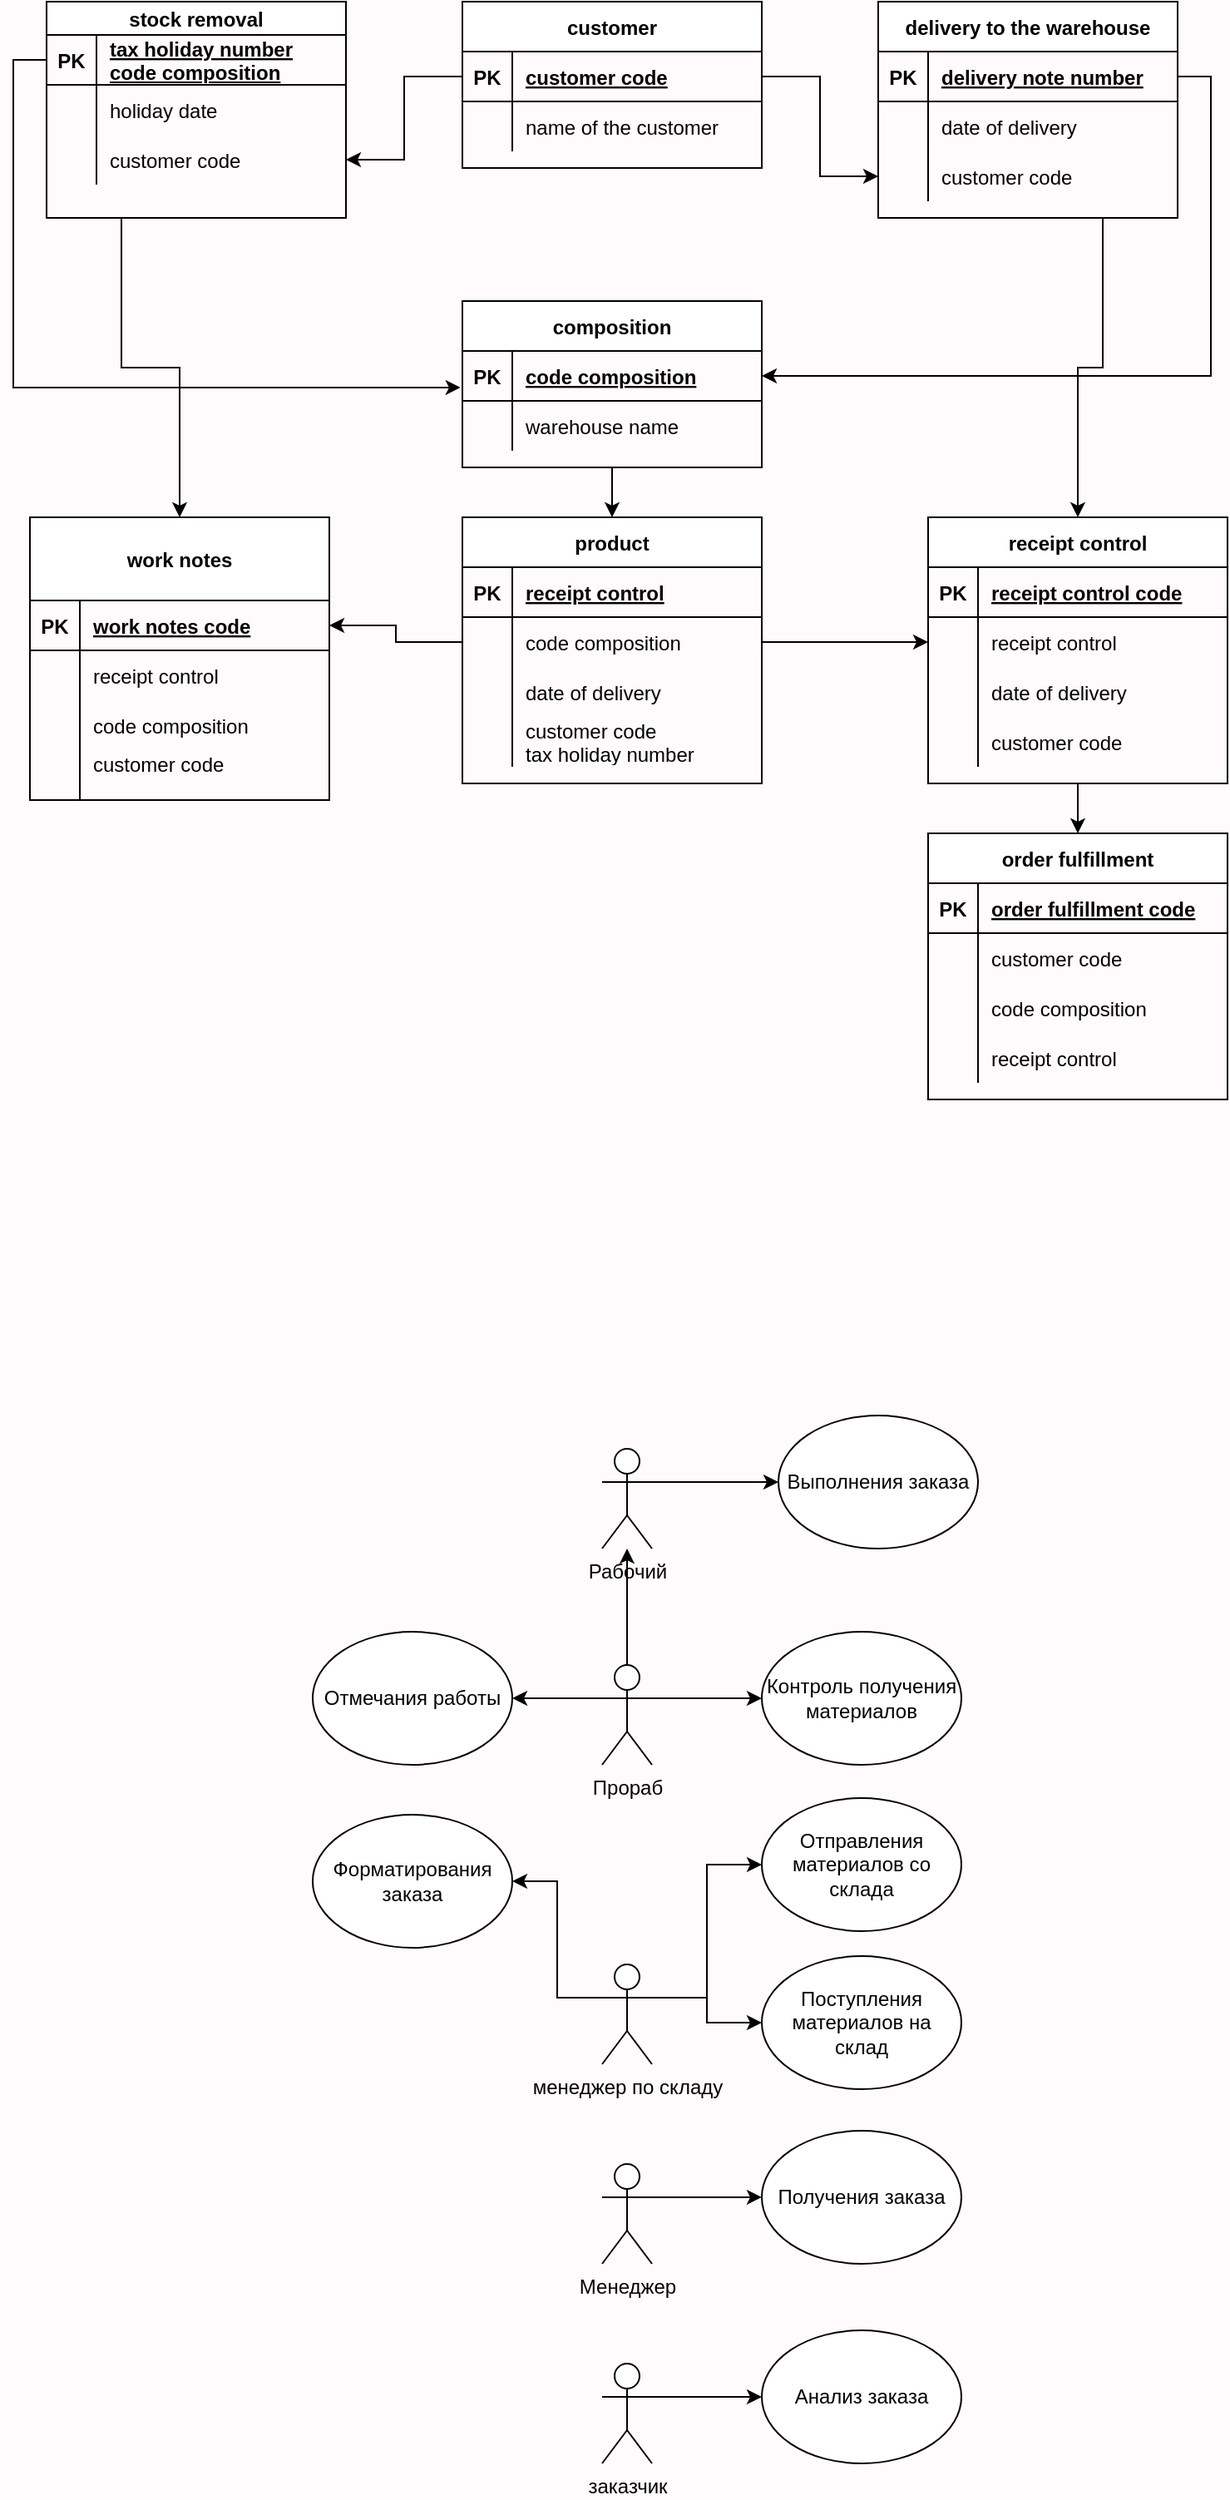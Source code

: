 <mxfile version="20.5.1" type="device"><diagram id="oTh9BuI3byzMmDXSq2No" name="Страница 1"><mxGraphModel dx="820" dy="1646" grid="1" gridSize="10" guides="1" tooltips="1" connect="1" arrows="1" fold="1" page="1" pageScale="1" pageWidth="827" pageHeight="1169" background="#FFFAFB" math="0" shadow="0"><root><mxCell id="0"/><mxCell id="1" parent="0"/><mxCell id="M31fkggRvDKzOsDF7tpP-3" style="edgeStyle=orthogonalEdgeStyle;rounded=0;orthogonalLoop=1;jettySize=auto;html=1;exitX=1;exitY=0.333;exitDx=0;exitDy=0;exitPerimeter=0;entryX=0;entryY=0.5;entryDx=0;entryDy=0;" edge="1" parent="1" source="M31fkggRvDKzOsDF7tpP-1" target="M31fkggRvDKzOsDF7tpP-4"><mxGeometry relative="1" as="geometry"><mxPoint x="475" y="880" as="targetPoint"/></mxGeometry></mxCell><mxCell id="M31fkggRvDKzOsDF7tpP-1" value="заказчик" style="shape=umlActor;verticalLabelPosition=bottom;verticalAlign=top;html=1;outlineConnect=0;" vertex="1" parent="1"><mxGeometry x="384" y="860" width="30" height="60" as="geometry"/></mxCell><mxCell id="M31fkggRvDKzOsDF7tpP-4" value="Анализ заказа" style="ellipse;whiteSpace=wrap;html=1;" vertex="1" parent="1"><mxGeometry x="480" y="840" width="120" height="80" as="geometry"/></mxCell><mxCell id="M31fkggRvDKzOsDF7tpP-7" style="edgeStyle=orthogonalEdgeStyle;rounded=0;orthogonalLoop=1;jettySize=auto;html=1;exitX=1;exitY=0.333;exitDx=0;exitDy=0;exitPerimeter=0;" edge="1" parent="1" source="M31fkggRvDKzOsDF7tpP-5" target="M31fkggRvDKzOsDF7tpP-6"><mxGeometry relative="1" as="geometry"/></mxCell><mxCell id="M31fkggRvDKzOsDF7tpP-5" value="Менеджер" style="shape=umlActor;verticalLabelPosition=bottom;verticalAlign=top;html=1;outlineConnect=0;" vertex="1" parent="1"><mxGeometry x="384" y="740" width="30" height="60" as="geometry"/></mxCell><mxCell id="M31fkggRvDKzOsDF7tpP-6" value="Получения заказа" style="ellipse;whiteSpace=wrap;html=1;" vertex="1" parent="1"><mxGeometry x="480" y="720" width="120" height="80" as="geometry"/></mxCell><mxCell id="M31fkggRvDKzOsDF7tpP-10" style="edgeStyle=orthogonalEdgeStyle;rounded=0;orthogonalLoop=1;jettySize=auto;html=1;exitX=1;exitY=0.333;exitDx=0;exitDy=0;exitPerimeter=0;entryX=0;entryY=0.5;entryDx=0;entryDy=0;" edge="1" parent="1" source="M31fkggRvDKzOsDF7tpP-8" target="M31fkggRvDKzOsDF7tpP-16"><mxGeometry relative="1" as="geometry"><mxPoint x="515" y="570" as="targetPoint"/></mxGeometry></mxCell><mxCell id="M31fkggRvDKzOsDF7tpP-12" style="edgeStyle=orthogonalEdgeStyle;rounded=0;orthogonalLoop=1;jettySize=auto;html=1;exitX=1;exitY=0.333;exitDx=0;exitDy=0;exitPerimeter=0;entryX=0;entryY=0.5;entryDx=0;entryDy=0;" edge="1" parent="1" source="M31fkggRvDKzOsDF7tpP-8" target="M31fkggRvDKzOsDF7tpP-17"><mxGeometry relative="1" as="geometry"><mxPoint x="505" y="610" as="targetPoint"/></mxGeometry></mxCell><mxCell id="M31fkggRvDKzOsDF7tpP-14" style="edgeStyle=orthogonalEdgeStyle;rounded=0;orthogonalLoop=1;jettySize=auto;html=1;exitX=0;exitY=0.333;exitDx=0;exitDy=0;exitPerimeter=0;entryX=1;entryY=0.5;entryDx=0;entryDy=0;" edge="1" parent="1" source="M31fkggRvDKzOsDF7tpP-8" target="M31fkggRvDKzOsDF7tpP-15"><mxGeometry relative="1" as="geometry"><mxPoint x="335" y="570" as="targetPoint"/></mxGeometry></mxCell><mxCell id="M31fkggRvDKzOsDF7tpP-8" value="менеджер по складу" style="shape=umlActor;verticalLabelPosition=bottom;verticalAlign=top;html=1;outlineConnect=0;" vertex="1" parent="1"><mxGeometry x="384" y="620" width="30" height="60" as="geometry"/></mxCell><mxCell id="M31fkggRvDKzOsDF7tpP-15" value="Форматирования заказа" style="ellipse;whiteSpace=wrap;html=1;" vertex="1" parent="1"><mxGeometry x="210" y="530" width="120" height="80" as="geometry"/></mxCell><mxCell id="M31fkggRvDKzOsDF7tpP-16" value="Отправления материалов со склада" style="ellipse;whiteSpace=wrap;html=1;" vertex="1" parent="1"><mxGeometry x="480" y="520" width="120" height="80" as="geometry"/></mxCell><mxCell id="M31fkggRvDKzOsDF7tpP-17" value="Поступления материалов на склад" style="ellipse;whiteSpace=wrap;html=1;" vertex="1" parent="1"><mxGeometry x="480" y="615" width="120" height="80" as="geometry"/></mxCell><mxCell id="M31fkggRvDKzOsDF7tpP-20" style="edgeStyle=orthogonalEdgeStyle;rounded=0;orthogonalLoop=1;jettySize=auto;html=1;exitX=1;exitY=0.333;exitDx=0;exitDy=0;exitPerimeter=0;entryX=0;entryY=0.5;entryDx=0;entryDy=0;" edge="1" parent="1" source="M31fkggRvDKzOsDF7tpP-18" target="M31fkggRvDKzOsDF7tpP-21"><mxGeometry relative="1" as="geometry"><mxPoint x="480" y="460" as="targetPoint"/></mxGeometry></mxCell><mxCell id="M31fkggRvDKzOsDF7tpP-25" style="edgeStyle=orthogonalEdgeStyle;rounded=0;orthogonalLoop=1;jettySize=auto;html=1;exitX=0;exitY=0.333;exitDx=0;exitDy=0;exitPerimeter=0;entryX=1;entryY=0.5;entryDx=0;entryDy=0;" edge="1" parent="1" source="M31fkggRvDKzOsDF7tpP-18" target="M31fkggRvDKzOsDF7tpP-24"><mxGeometry relative="1" as="geometry"/></mxCell><mxCell id="M31fkggRvDKzOsDF7tpP-27" style="edgeStyle=orthogonalEdgeStyle;rounded=0;orthogonalLoop=1;jettySize=auto;html=1;exitX=0.5;exitY=0;exitDx=0;exitDy=0;exitPerimeter=0;" edge="1" parent="1" source="M31fkggRvDKzOsDF7tpP-18" target="M31fkggRvDKzOsDF7tpP-26"><mxGeometry relative="1" as="geometry"/></mxCell><mxCell id="M31fkggRvDKzOsDF7tpP-18" value="Прораб" style="shape=umlActor;verticalLabelPosition=bottom;verticalAlign=top;html=1;outlineConnect=0;" vertex="1" parent="1"><mxGeometry x="384" y="440" width="30" height="60" as="geometry"/></mxCell><mxCell id="M31fkggRvDKzOsDF7tpP-21" value="Контроль получения материалов" style="ellipse;whiteSpace=wrap;html=1;" vertex="1" parent="1"><mxGeometry x="480" y="420" width="120" height="80" as="geometry"/></mxCell><mxCell id="M31fkggRvDKzOsDF7tpP-24" value="Отмечания работы" style="ellipse;whiteSpace=wrap;html=1;" vertex="1" parent="1"><mxGeometry x="210" y="420" width="120" height="80" as="geometry"/></mxCell><mxCell id="M31fkggRvDKzOsDF7tpP-29" style="edgeStyle=orthogonalEdgeStyle;rounded=0;orthogonalLoop=1;jettySize=auto;html=1;exitX=1;exitY=0.333;exitDx=0;exitDy=0;exitPerimeter=0;entryX=0;entryY=0.5;entryDx=0;entryDy=0;" edge="1" parent="1" source="M31fkggRvDKzOsDF7tpP-26" target="M31fkggRvDKzOsDF7tpP-30"><mxGeometry relative="1" as="geometry"><mxPoint x="470.0" y="330" as="targetPoint"/></mxGeometry></mxCell><mxCell id="M31fkggRvDKzOsDF7tpP-26" value="Рабочий" style="shape=umlActor;verticalLabelPosition=bottom;verticalAlign=top;html=1;outlineConnect=0;" vertex="1" parent="1"><mxGeometry x="384" y="310" width="30" height="60" as="geometry"/></mxCell><mxCell id="M31fkggRvDKzOsDF7tpP-30" value="Выполнения заказа" style="ellipse;whiteSpace=wrap;html=1;" vertex="1" parent="1"><mxGeometry x="490" y="290" width="120" height="80" as="geometry"/></mxCell><mxCell id="M31fkggRvDKzOsDF7tpP-202" style="edgeStyle=orthogonalEdgeStyle;rounded=0;orthogonalLoop=1;jettySize=auto;html=1;exitX=0.5;exitY=1;exitDx=0;exitDy=0;entryX=0.5;entryY=0;entryDx=0;entryDy=0;" edge="1" parent="1" source="M31fkggRvDKzOsDF7tpP-31" target="M31fkggRvDKzOsDF7tpP-117"><mxGeometry relative="1" as="geometry"/></mxCell><mxCell id="M31fkggRvDKzOsDF7tpP-31" value="composition" style="shape=table;startSize=30;container=1;collapsible=1;childLayout=tableLayout;fixedRows=1;rowLines=0;fontStyle=1;align=center;resizeLast=1;" vertex="1" parent="1"><mxGeometry x="300" y="-380" width="180" height="100.0" as="geometry"/></mxCell><mxCell id="M31fkggRvDKzOsDF7tpP-32" value="" style="shape=tableRow;horizontal=0;startSize=0;swimlaneHead=0;swimlaneBody=0;fillColor=none;collapsible=0;dropTarget=0;points=[[0,0.5],[1,0.5]];portConstraint=eastwest;top=0;left=0;right=0;bottom=1;" vertex="1" parent="M31fkggRvDKzOsDF7tpP-31"><mxGeometry y="30" width="180" height="30" as="geometry"/></mxCell><mxCell id="M31fkggRvDKzOsDF7tpP-33" value="PK" style="shape=partialRectangle;connectable=0;fillColor=none;top=0;left=0;bottom=0;right=0;fontStyle=1;overflow=hidden;" vertex="1" parent="M31fkggRvDKzOsDF7tpP-32"><mxGeometry width="30" height="30" as="geometry"><mxRectangle width="30" height="30" as="alternateBounds"/></mxGeometry></mxCell><mxCell id="M31fkggRvDKzOsDF7tpP-34" value="code composition" style="shape=partialRectangle;connectable=0;fillColor=none;top=0;left=0;bottom=0;right=0;align=left;spacingLeft=6;fontStyle=5;overflow=hidden;" vertex="1" parent="M31fkggRvDKzOsDF7tpP-32"><mxGeometry x="30" width="150" height="30" as="geometry"><mxRectangle width="150" height="30" as="alternateBounds"/></mxGeometry></mxCell><mxCell id="M31fkggRvDKzOsDF7tpP-35" value="" style="shape=tableRow;horizontal=0;startSize=0;swimlaneHead=0;swimlaneBody=0;fillColor=none;collapsible=0;dropTarget=0;points=[[0,0.5],[1,0.5]];portConstraint=eastwest;top=0;left=0;right=0;bottom=0;" vertex="1" parent="M31fkggRvDKzOsDF7tpP-31"><mxGeometry y="60" width="180" height="30" as="geometry"/></mxCell><mxCell id="M31fkggRvDKzOsDF7tpP-36" value="" style="shape=partialRectangle;connectable=0;fillColor=none;top=0;left=0;bottom=0;right=0;editable=1;overflow=hidden;" vertex="1" parent="M31fkggRvDKzOsDF7tpP-35"><mxGeometry width="30" height="30" as="geometry"><mxRectangle width="30" height="30" as="alternateBounds"/></mxGeometry></mxCell><mxCell id="M31fkggRvDKzOsDF7tpP-37" value="warehouse name" style="shape=partialRectangle;connectable=0;fillColor=none;top=0;left=0;bottom=0;right=0;align=left;spacingLeft=6;overflow=hidden;" vertex="1" parent="M31fkggRvDKzOsDF7tpP-35"><mxGeometry x="30" width="150" height="30" as="geometry"><mxRectangle width="150" height="30" as="alternateBounds"/></mxGeometry></mxCell><mxCell id="M31fkggRvDKzOsDF7tpP-156" style="edgeStyle=orthogonalEdgeStyle;rounded=0;orthogonalLoop=1;jettySize=auto;html=1;exitX=0.25;exitY=1;exitDx=0;exitDy=0;entryX=0.5;entryY=0;entryDx=0;entryDy=0;" edge="1" parent="1" source="M31fkggRvDKzOsDF7tpP-44" target="M31fkggRvDKzOsDF7tpP-130"><mxGeometry relative="1" as="geometry"/></mxCell><mxCell id="M31fkggRvDKzOsDF7tpP-44" value="stock removal" style="shape=table;startSize=20;container=1;collapsible=1;childLayout=tableLayout;fixedRows=1;rowLines=0;fontStyle=1;align=center;resizeLast=1;" vertex="1" parent="1"><mxGeometry x="50" y="-560" width="180" height="130" as="geometry"/></mxCell><mxCell id="M31fkggRvDKzOsDF7tpP-45" value="" style="shape=tableRow;horizontal=0;startSize=0;swimlaneHead=0;swimlaneBody=0;fillColor=none;collapsible=0;dropTarget=0;points=[[0,0.5],[1,0.5]];portConstraint=eastwest;top=0;left=0;right=0;bottom=1;" vertex="1" parent="M31fkggRvDKzOsDF7tpP-44"><mxGeometry y="20" width="180" height="30" as="geometry"/></mxCell><mxCell id="M31fkggRvDKzOsDF7tpP-46" value="PK" style="shape=partialRectangle;connectable=0;fillColor=none;top=0;left=0;bottom=0;right=0;fontStyle=1;overflow=hidden;" vertex="1" parent="M31fkggRvDKzOsDF7tpP-45"><mxGeometry width="30" height="30" as="geometry"><mxRectangle width="30" height="30" as="alternateBounds"/></mxGeometry></mxCell><mxCell id="M31fkggRvDKzOsDF7tpP-47" value="tax holiday number&#10;code composition&#10;" style="shape=partialRectangle;connectable=0;fillColor=none;top=0;left=0;bottom=0;right=0;align=left;spacingLeft=6;fontStyle=5;overflow=hidden;" vertex="1" parent="M31fkggRvDKzOsDF7tpP-45"><mxGeometry x="30" width="150" height="30" as="geometry"><mxRectangle width="150" height="30" as="alternateBounds"/></mxGeometry></mxCell><mxCell id="M31fkggRvDKzOsDF7tpP-48" value="" style="shape=tableRow;horizontal=0;startSize=0;swimlaneHead=0;swimlaneBody=0;fillColor=none;collapsible=0;dropTarget=0;points=[[0,0.5],[1,0.5]];portConstraint=eastwest;top=0;left=0;right=0;bottom=0;" vertex="1" parent="M31fkggRvDKzOsDF7tpP-44"><mxGeometry y="50" width="180" height="30" as="geometry"/></mxCell><mxCell id="M31fkggRvDKzOsDF7tpP-49" value="" style="shape=partialRectangle;connectable=0;fillColor=none;top=0;left=0;bottom=0;right=0;editable=1;overflow=hidden;" vertex="1" parent="M31fkggRvDKzOsDF7tpP-48"><mxGeometry width="30" height="30" as="geometry"><mxRectangle width="30" height="30" as="alternateBounds"/></mxGeometry></mxCell><mxCell id="M31fkggRvDKzOsDF7tpP-50" value="holiday date" style="shape=partialRectangle;connectable=0;fillColor=none;top=0;left=0;bottom=0;right=0;align=left;spacingLeft=6;overflow=hidden;" vertex="1" parent="M31fkggRvDKzOsDF7tpP-48"><mxGeometry x="30" width="150" height="30" as="geometry"><mxRectangle width="150" height="30" as="alternateBounds"/></mxGeometry></mxCell><mxCell id="M31fkggRvDKzOsDF7tpP-51" value="" style="shape=tableRow;horizontal=0;startSize=0;swimlaneHead=0;swimlaneBody=0;fillColor=none;collapsible=0;dropTarget=0;points=[[0,0.5],[1,0.5]];portConstraint=eastwest;top=0;left=0;right=0;bottom=0;" vertex="1" parent="M31fkggRvDKzOsDF7tpP-44"><mxGeometry y="80" width="180" height="30" as="geometry"/></mxCell><mxCell id="M31fkggRvDKzOsDF7tpP-52" value="" style="shape=partialRectangle;connectable=0;fillColor=none;top=0;left=0;bottom=0;right=0;editable=1;overflow=hidden;" vertex="1" parent="M31fkggRvDKzOsDF7tpP-51"><mxGeometry width="30" height="30" as="geometry"><mxRectangle width="30" height="30" as="alternateBounds"/></mxGeometry></mxCell><mxCell id="M31fkggRvDKzOsDF7tpP-53" value="customer code" style="shape=partialRectangle;connectable=0;fillColor=none;top=0;left=0;bottom=0;right=0;align=left;spacingLeft=6;overflow=hidden;" vertex="1" parent="M31fkggRvDKzOsDF7tpP-51"><mxGeometry x="30" width="150" height="30" as="geometry"><mxRectangle width="150" height="30" as="alternateBounds"/></mxGeometry></mxCell><mxCell id="M31fkggRvDKzOsDF7tpP-157" style="edgeStyle=orthogonalEdgeStyle;rounded=0;orthogonalLoop=1;jettySize=auto;html=1;exitX=0.75;exitY=1;exitDx=0;exitDy=0;" edge="1" parent="1" source="M31fkggRvDKzOsDF7tpP-57" target="M31fkggRvDKzOsDF7tpP-143"><mxGeometry relative="1" as="geometry"><mxPoint x="630" y="-260" as="targetPoint"/></mxGeometry></mxCell><mxCell id="M31fkggRvDKzOsDF7tpP-57" value="delivery to the warehouse" style="shape=table;startSize=30;container=1;collapsible=1;childLayout=tableLayout;fixedRows=1;rowLines=0;fontStyle=1;align=center;resizeLast=1;" vertex="1" parent="1"><mxGeometry x="550" y="-560" width="180" height="130" as="geometry"/></mxCell><mxCell id="M31fkggRvDKzOsDF7tpP-58" value="" style="shape=tableRow;horizontal=0;startSize=0;swimlaneHead=0;swimlaneBody=0;fillColor=none;collapsible=0;dropTarget=0;points=[[0,0.5],[1,0.5]];portConstraint=eastwest;top=0;left=0;right=0;bottom=1;" vertex="1" parent="M31fkggRvDKzOsDF7tpP-57"><mxGeometry y="30" width="180" height="30" as="geometry"/></mxCell><mxCell id="M31fkggRvDKzOsDF7tpP-59" value="PK" style="shape=partialRectangle;connectable=0;fillColor=none;top=0;left=0;bottom=0;right=0;fontStyle=1;overflow=hidden;" vertex="1" parent="M31fkggRvDKzOsDF7tpP-58"><mxGeometry width="30" height="30" as="geometry"><mxRectangle width="30" height="30" as="alternateBounds"/></mxGeometry></mxCell><mxCell id="M31fkggRvDKzOsDF7tpP-60" value="delivery note number" style="shape=partialRectangle;connectable=0;fillColor=none;top=0;left=0;bottom=0;right=0;align=left;spacingLeft=6;fontStyle=5;overflow=hidden;" vertex="1" parent="M31fkggRvDKzOsDF7tpP-58"><mxGeometry x="30" width="150" height="30" as="geometry"><mxRectangle width="150" height="30" as="alternateBounds"/></mxGeometry></mxCell><mxCell id="M31fkggRvDKzOsDF7tpP-61" value="" style="shape=tableRow;horizontal=0;startSize=0;swimlaneHead=0;swimlaneBody=0;fillColor=none;collapsible=0;dropTarget=0;points=[[0,0.5],[1,0.5]];portConstraint=eastwest;top=0;left=0;right=0;bottom=0;" vertex="1" parent="M31fkggRvDKzOsDF7tpP-57"><mxGeometry y="60" width="180" height="30" as="geometry"/></mxCell><mxCell id="M31fkggRvDKzOsDF7tpP-62" value="" style="shape=partialRectangle;connectable=0;fillColor=none;top=0;left=0;bottom=0;right=0;editable=1;overflow=hidden;" vertex="1" parent="M31fkggRvDKzOsDF7tpP-61"><mxGeometry width="30" height="30" as="geometry"><mxRectangle width="30" height="30" as="alternateBounds"/></mxGeometry></mxCell><mxCell id="M31fkggRvDKzOsDF7tpP-63" value="date of delivery" style="shape=partialRectangle;connectable=0;fillColor=none;top=0;left=0;bottom=0;right=0;align=left;spacingLeft=6;overflow=hidden;" vertex="1" parent="M31fkggRvDKzOsDF7tpP-61"><mxGeometry x="30" width="150" height="30" as="geometry"><mxRectangle width="150" height="30" as="alternateBounds"/></mxGeometry></mxCell><mxCell id="M31fkggRvDKzOsDF7tpP-64" value="" style="shape=tableRow;horizontal=0;startSize=0;swimlaneHead=0;swimlaneBody=0;fillColor=none;collapsible=0;dropTarget=0;points=[[0,0.5],[1,0.5]];portConstraint=eastwest;top=0;left=0;right=0;bottom=0;" vertex="1" parent="M31fkggRvDKzOsDF7tpP-57"><mxGeometry y="90" width="180" height="30" as="geometry"/></mxCell><mxCell id="M31fkggRvDKzOsDF7tpP-65" value="" style="shape=partialRectangle;connectable=0;fillColor=none;top=0;left=0;bottom=0;right=0;editable=1;overflow=hidden;" vertex="1" parent="M31fkggRvDKzOsDF7tpP-64"><mxGeometry width="30" height="30" as="geometry"><mxRectangle width="30" height="30" as="alternateBounds"/></mxGeometry></mxCell><mxCell id="M31fkggRvDKzOsDF7tpP-66" value="customer code" style="shape=partialRectangle;connectable=0;fillColor=none;top=0;left=0;bottom=0;right=0;align=left;spacingLeft=6;overflow=hidden;" vertex="1" parent="M31fkggRvDKzOsDF7tpP-64"><mxGeometry x="30" width="150" height="30" as="geometry"><mxRectangle width="150" height="30" as="alternateBounds"/></mxGeometry></mxCell><mxCell id="M31fkggRvDKzOsDF7tpP-70" value="customer" style="shape=table;startSize=30;container=1;collapsible=1;childLayout=tableLayout;fixedRows=1;rowLines=0;fontStyle=1;align=center;resizeLast=1;" vertex="1" parent="1"><mxGeometry x="300" y="-560" width="180" height="100" as="geometry"/></mxCell><mxCell id="M31fkggRvDKzOsDF7tpP-71" value="" style="shape=tableRow;horizontal=0;startSize=0;swimlaneHead=0;swimlaneBody=0;fillColor=none;collapsible=0;dropTarget=0;points=[[0,0.5],[1,0.5]];portConstraint=eastwest;top=0;left=0;right=0;bottom=1;" vertex="1" parent="M31fkggRvDKzOsDF7tpP-70"><mxGeometry y="30" width="180" height="30" as="geometry"/></mxCell><mxCell id="M31fkggRvDKzOsDF7tpP-72" value="PK" style="shape=partialRectangle;connectable=0;fillColor=none;top=0;left=0;bottom=0;right=0;fontStyle=1;overflow=hidden;" vertex="1" parent="M31fkggRvDKzOsDF7tpP-71"><mxGeometry width="30" height="30" as="geometry"><mxRectangle width="30" height="30" as="alternateBounds"/></mxGeometry></mxCell><mxCell id="M31fkggRvDKzOsDF7tpP-73" value="customer code" style="shape=partialRectangle;connectable=0;fillColor=none;top=0;left=0;bottom=0;right=0;align=left;spacingLeft=6;fontStyle=5;overflow=hidden;" vertex="1" parent="M31fkggRvDKzOsDF7tpP-71"><mxGeometry x="30" width="150" height="30" as="geometry"><mxRectangle width="150" height="30" as="alternateBounds"/></mxGeometry></mxCell><mxCell id="M31fkggRvDKzOsDF7tpP-74" value="" style="shape=tableRow;horizontal=0;startSize=0;swimlaneHead=0;swimlaneBody=0;fillColor=none;collapsible=0;dropTarget=0;points=[[0,0.5],[1,0.5]];portConstraint=eastwest;top=0;left=0;right=0;bottom=0;" vertex="1" parent="M31fkggRvDKzOsDF7tpP-70"><mxGeometry y="60" width="180" height="30" as="geometry"/></mxCell><mxCell id="M31fkggRvDKzOsDF7tpP-75" value="" style="shape=partialRectangle;connectable=0;fillColor=none;top=0;left=0;bottom=0;right=0;editable=1;overflow=hidden;" vertex="1" parent="M31fkggRvDKzOsDF7tpP-74"><mxGeometry width="30" height="30" as="geometry"><mxRectangle width="30" height="30" as="alternateBounds"/></mxGeometry></mxCell><mxCell id="M31fkggRvDKzOsDF7tpP-76" value="name of the customer" style="shape=partialRectangle;connectable=0;fillColor=none;top=0;left=0;bottom=0;right=0;align=left;spacingLeft=6;overflow=hidden;" vertex="1" parent="M31fkggRvDKzOsDF7tpP-74"><mxGeometry x="30" width="150" height="30" as="geometry"><mxRectangle width="150" height="30" as="alternateBounds"/></mxGeometry></mxCell><mxCell id="M31fkggRvDKzOsDF7tpP-83" style="edgeStyle=orthogonalEdgeStyle;rounded=0;orthogonalLoop=1;jettySize=auto;html=1;" edge="1" parent="1" source="M31fkggRvDKzOsDF7tpP-71" target="M31fkggRvDKzOsDF7tpP-51"><mxGeometry relative="1" as="geometry"/></mxCell><mxCell id="M31fkggRvDKzOsDF7tpP-84" style="edgeStyle=orthogonalEdgeStyle;rounded=0;orthogonalLoop=1;jettySize=auto;html=1;exitX=1;exitY=0.5;exitDx=0;exitDy=0;entryX=0;entryY=0.5;entryDx=0;entryDy=0;" edge="1" parent="1" source="M31fkggRvDKzOsDF7tpP-71" target="M31fkggRvDKzOsDF7tpP-64"><mxGeometry relative="1" as="geometry"/></mxCell><mxCell id="M31fkggRvDKzOsDF7tpP-113" style="edgeStyle=orthogonalEdgeStyle;rounded=0;orthogonalLoop=1;jettySize=auto;html=1;exitX=0;exitY=0.5;exitDx=0;exitDy=0;entryX=-0.006;entryY=0.733;entryDx=0;entryDy=0;entryPerimeter=0;" edge="1" parent="1" source="M31fkggRvDKzOsDF7tpP-45" target="M31fkggRvDKzOsDF7tpP-32"><mxGeometry relative="1" as="geometry"/></mxCell><mxCell id="M31fkggRvDKzOsDF7tpP-116" style="edgeStyle=orthogonalEdgeStyle;rounded=0;orthogonalLoop=1;jettySize=auto;html=1;exitX=1;exitY=0.5;exitDx=0;exitDy=0;entryX=1;entryY=0.5;entryDx=0;entryDy=0;" edge="1" parent="1" source="M31fkggRvDKzOsDF7tpP-58" target="M31fkggRvDKzOsDF7tpP-32"><mxGeometry relative="1" as="geometry"/></mxCell><mxCell id="M31fkggRvDKzOsDF7tpP-117" value="product" style="shape=table;startSize=30;container=1;collapsible=1;childLayout=tableLayout;fixedRows=1;rowLines=0;fontStyle=1;align=center;resizeLast=1;" vertex="1" parent="1"><mxGeometry x="300" y="-250" width="180" height="160" as="geometry"/></mxCell><mxCell id="M31fkggRvDKzOsDF7tpP-118" value="" style="shape=tableRow;horizontal=0;startSize=0;swimlaneHead=0;swimlaneBody=0;fillColor=none;collapsible=0;dropTarget=0;points=[[0,0.5],[1,0.5]];portConstraint=eastwest;top=0;left=0;right=0;bottom=1;" vertex="1" parent="M31fkggRvDKzOsDF7tpP-117"><mxGeometry y="30" width="180" height="30" as="geometry"/></mxCell><mxCell id="M31fkggRvDKzOsDF7tpP-119" value="PK" style="shape=partialRectangle;connectable=0;fillColor=none;top=0;left=0;bottom=0;right=0;fontStyle=1;overflow=hidden;" vertex="1" parent="M31fkggRvDKzOsDF7tpP-118"><mxGeometry width="30" height="30" as="geometry"><mxRectangle width="30" height="30" as="alternateBounds"/></mxGeometry></mxCell><mxCell id="M31fkggRvDKzOsDF7tpP-120" value="receipt control" style="shape=partialRectangle;connectable=0;fillColor=none;top=0;left=0;bottom=0;right=0;align=left;spacingLeft=6;fontStyle=5;overflow=hidden;" vertex="1" parent="M31fkggRvDKzOsDF7tpP-118"><mxGeometry x="30" width="150" height="30" as="geometry"><mxRectangle width="150" height="30" as="alternateBounds"/></mxGeometry></mxCell><mxCell id="M31fkggRvDKzOsDF7tpP-121" value="" style="shape=tableRow;horizontal=0;startSize=0;swimlaneHead=0;swimlaneBody=0;fillColor=none;collapsible=0;dropTarget=0;points=[[0,0.5],[1,0.5]];portConstraint=eastwest;top=0;left=0;right=0;bottom=0;" vertex="1" parent="M31fkggRvDKzOsDF7tpP-117"><mxGeometry y="60" width="180" height="30" as="geometry"/></mxCell><mxCell id="M31fkggRvDKzOsDF7tpP-122" value="" style="shape=partialRectangle;connectable=0;fillColor=none;top=0;left=0;bottom=0;right=0;editable=1;overflow=hidden;" vertex="1" parent="M31fkggRvDKzOsDF7tpP-121"><mxGeometry width="30" height="30" as="geometry"><mxRectangle width="30" height="30" as="alternateBounds"/></mxGeometry></mxCell><mxCell id="M31fkggRvDKzOsDF7tpP-123" value="code composition" style="shape=partialRectangle;connectable=0;fillColor=none;top=0;left=0;bottom=0;right=0;align=left;spacingLeft=6;overflow=hidden;" vertex="1" parent="M31fkggRvDKzOsDF7tpP-121"><mxGeometry x="30" width="150" height="30" as="geometry"><mxRectangle width="150" height="30" as="alternateBounds"/></mxGeometry></mxCell><mxCell id="M31fkggRvDKzOsDF7tpP-124" value="" style="shape=tableRow;horizontal=0;startSize=0;swimlaneHead=0;swimlaneBody=0;fillColor=none;collapsible=0;dropTarget=0;points=[[0,0.5],[1,0.5]];portConstraint=eastwest;top=0;left=0;right=0;bottom=0;" vertex="1" parent="M31fkggRvDKzOsDF7tpP-117"><mxGeometry y="90" width="180" height="30" as="geometry"/></mxCell><mxCell id="M31fkggRvDKzOsDF7tpP-125" value="" style="shape=partialRectangle;connectable=0;fillColor=none;top=0;left=0;bottom=0;right=0;editable=1;overflow=hidden;" vertex="1" parent="M31fkggRvDKzOsDF7tpP-124"><mxGeometry width="30" height="30" as="geometry"><mxRectangle width="30" height="30" as="alternateBounds"/></mxGeometry></mxCell><mxCell id="M31fkggRvDKzOsDF7tpP-126" value="date of delivery" style="shape=partialRectangle;connectable=0;fillColor=none;top=0;left=0;bottom=0;right=0;align=left;spacingLeft=6;overflow=hidden;" vertex="1" parent="M31fkggRvDKzOsDF7tpP-124"><mxGeometry x="30" width="150" height="30" as="geometry"><mxRectangle width="150" height="30" as="alternateBounds"/></mxGeometry></mxCell><mxCell id="M31fkggRvDKzOsDF7tpP-127" value="" style="shape=tableRow;horizontal=0;startSize=0;swimlaneHead=0;swimlaneBody=0;fillColor=none;collapsible=0;dropTarget=0;points=[[0,0.5],[1,0.5]];portConstraint=eastwest;top=0;left=0;right=0;bottom=0;" vertex="1" parent="M31fkggRvDKzOsDF7tpP-117"><mxGeometry y="120" width="180" height="30" as="geometry"/></mxCell><mxCell id="M31fkggRvDKzOsDF7tpP-128" value="" style="shape=partialRectangle;connectable=0;fillColor=none;top=0;left=0;bottom=0;right=0;editable=1;overflow=hidden;" vertex="1" parent="M31fkggRvDKzOsDF7tpP-127"><mxGeometry width="30" height="30" as="geometry"><mxRectangle width="30" height="30" as="alternateBounds"/></mxGeometry></mxCell><mxCell id="M31fkggRvDKzOsDF7tpP-129" value="customer code&#10;tax holiday number&#10;&#10;" style="shape=partialRectangle;connectable=0;fillColor=none;top=0;left=0;bottom=0;right=0;align=left;spacingLeft=6;overflow=hidden;" vertex="1" parent="M31fkggRvDKzOsDF7tpP-127"><mxGeometry x="30" width="150" height="30" as="geometry"><mxRectangle width="150" height="30" as="alternateBounds"/></mxGeometry></mxCell><mxCell id="M31fkggRvDKzOsDF7tpP-130" value="work notes" style="shape=table;startSize=50;container=1;collapsible=1;childLayout=tableLayout;fixedRows=1;rowLines=0;fontStyle=1;align=center;resizeLast=1;" vertex="1" parent="1"><mxGeometry x="40" y="-250" width="180" height="170" as="geometry"/></mxCell><mxCell id="M31fkggRvDKzOsDF7tpP-131" value="" style="shape=tableRow;horizontal=0;startSize=0;swimlaneHead=0;swimlaneBody=0;fillColor=none;collapsible=0;dropTarget=0;points=[[0,0.5],[1,0.5]];portConstraint=eastwest;top=0;left=0;right=0;bottom=1;" vertex="1" parent="M31fkggRvDKzOsDF7tpP-130"><mxGeometry y="50" width="180" height="30" as="geometry"/></mxCell><mxCell id="M31fkggRvDKzOsDF7tpP-132" value="PK" style="shape=partialRectangle;connectable=0;fillColor=none;top=0;left=0;bottom=0;right=0;fontStyle=1;overflow=hidden;" vertex="1" parent="M31fkggRvDKzOsDF7tpP-131"><mxGeometry width="30" height="30" as="geometry"><mxRectangle width="30" height="30" as="alternateBounds"/></mxGeometry></mxCell><mxCell id="M31fkggRvDKzOsDF7tpP-133" value="work notes code" style="shape=partialRectangle;connectable=0;fillColor=none;top=0;left=0;bottom=0;right=0;align=left;spacingLeft=6;fontStyle=5;overflow=hidden;" vertex="1" parent="M31fkggRvDKzOsDF7tpP-131"><mxGeometry x="30" width="150" height="30" as="geometry"><mxRectangle width="150" height="30" as="alternateBounds"/></mxGeometry></mxCell><mxCell id="M31fkggRvDKzOsDF7tpP-134" value="" style="shape=tableRow;horizontal=0;startSize=0;swimlaneHead=0;swimlaneBody=0;fillColor=none;collapsible=0;dropTarget=0;points=[[0,0.5],[1,0.5]];portConstraint=eastwest;top=0;left=0;right=0;bottom=0;" vertex="1" parent="M31fkggRvDKzOsDF7tpP-130"><mxGeometry y="80" width="180" height="30" as="geometry"/></mxCell><mxCell id="M31fkggRvDKzOsDF7tpP-135" value="" style="shape=partialRectangle;connectable=0;fillColor=none;top=0;left=0;bottom=0;right=0;editable=1;overflow=hidden;" vertex="1" parent="M31fkggRvDKzOsDF7tpP-134"><mxGeometry width="30" height="30" as="geometry"><mxRectangle width="30" height="30" as="alternateBounds"/></mxGeometry></mxCell><mxCell id="M31fkggRvDKzOsDF7tpP-136" value="receipt control" style="shape=partialRectangle;connectable=0;fillColor=none;top=0;left=0;bottom=0;right=0;align=left;spacingLeft=6;overflow=hidden;" vertex="1" parent="M31fkggRvDKzOsDF7tpP-134"><mxGeometry x="30" width="150" height="30" as="geometry"><mxRectangle width="150" height="30" as="alternateBounds"/></mxGeometry></mxCell><mxCell id="M31fkggRvDKzOsDF7tpP-137" value="" style="shape=tableRow;horizontal=0;startSize=0;swimlaneHead=0;swimlaneBody=0;fillColor=none;collapsible=0;dropTarget=0;points=[[0,0.5],[1,0.5]];portConstraint=eastwest;top=0;left=0;right=0;bottom=0;" vertex="1" parent="M31fkggRvDKzOsDF7tpP-130"><mxGeometry y="110" width="180" height="30" as="geometry"/></mxCell><mxCell id="M31fkggRvDKzOsDF7tpP-138" value="" style="shape=partialRectangle;connectable=0;fillColor=none;top=0;left=0;bottom=0;right=0;editable=1;overflow=hidden;" vertex="1" parent="M31fkggRvDKzOsDF7tpP-137"><mxGeometry width="30" height="30" as="geometry"><mxRectangle width="30" height="30" as="alternateBounds"/></mxGeometry></mxCell><mxCell id="M31fkggRvDKzOsDF7tpP-139" value="code composition" style="shape=partialRectangle;connectable=0;fillColor=none;top=0;left=0;bottom=0;right=0;align=left;spacingLeft=6;overflow=hidden;" vertex="1" parent="M31fkggRvDKzOsDF7tpP-137"><mxGeometry x="30" width="150" height="30" as="geometry"><mxRectangle width="150" height="30" as="alternateBounds"/></mxGeometry></mxCell><mxCell id="M31fkggRvDKzOsDF7tpP-140" value="" style="shape=tableRow;horizontal=0;startSize=0;swimlaneHead=0;swimlaneBody=0;fillColor=none;collapsible=0;dropTarget=0;points=[[0,0.5],[1,0.5]];portConstraint=eastwest;top=0;left=0;right=0;bottom=0;" vertex="1" parent="M31fkggRvDKzOsDF7tpP-130"><mxGeometry y="140" width="180" height="30" as="geometry"/></mxCell><mxCell id="M31fkggRvDKzOsDF7tpP-141" value="" style="shape=partialRectangle;connectable=0;fillColor=none;top=0;left=0;bottom=0;right=0;editable=1;overflow=hidden;" vertex="1" parent="M31fkggRvDKzOsDF7tpP-140"><mxGeometry width="30" height="30" as="geometry"><mxRectangle width="30" height="30" as="alternateBounds"/></mxGeometry></mxCell><mxCell id="M31fkggRvDKzOsDF7tpP-142" value="customer code&#10;" style="shape=partialRectangle;connectable=0;fillColor=none;top=0;left=0;bottom=0;right=0;align=left;spacingLeft=6;overflow=hidden;" vertex="1" parent="M31fkggRvDKzOsDF7tpP-140"><mxGeometry x="30" width="150" height="30" as="geometry"><mxRectangle width="150" height="30" as="alternateBounds"/></mxGeometry></mxCell><mxCell id="M31fkggRvDKzOsDF7tpP-187" style="edgeStyle=orthogonalEdgeStyle;rounded=0;orthogonalLoop=1;jettySize=auto;html=1;exitX=0.5;exitY=1;exitDx=0;exitDy=0;entryX=0.5;entryY=0;entryDx=0;entryDy=0;" edge="1" parent="1" source="M31fkggRvDKzOsDF7tpP-143" target="M31fkggRvDKzOsDF7tpP-174"><mxGeometry relative="1" as="geometry"/></mxCell><mxCell id="M31fkggRvDKzOsDF7tpP-143" value="receipt control" style="shape=table;startSize=30;container=1;collapsible=1;childLayout=tableLayout;fixedRows=1;rowLines=0;fontStyle=1;align=center;resizeLast=1;" vertex="1" parent="1"><mxGeometry x="580" y="-250" width="180" height="160" as="geometry"/></mxCell><mxCell id="M31fkggRvDKzOsDF7tpP-144" value="" style="shape=tableRow;horizontal=0;startSize=0;swimlaneHead=0;swimlaneBody=0;fillColor=none;collapsible=0;dropTarget=0;points=[[0,0.5],[1,0.5]];portConstraint=eastwest;top=0;left=0;right=0;bottom=1;" vertex="1" parent="M31fkggRvDKzOsDF7tpP-143"><mxGeometry y="30" width="180" height="30" as="geometry"/></mxCell><mxCell id="M31fkggRvDKzOsDF7tpP-145" value="PK" style="shape=partialRectangle;connectable=0;fillColor=none;top=0;left=0;bottom=0;right=0;fontStyle=1;overflow=hidden;" vertex="1" parent="M31fkggRvDKzOsDF7tpP-144"><mxGeometry width="30" height="30" as="geometry"><mxRectangle width="30" height="30" as="alternateBounds"/></mxGeometry></mxCell><mxCell id="M31fkggRvDKzOsDF7tpP-146" value="receipt control code" style="shape=partialRectangle;connectable=0;fillColor=none;top=0;left=0;bottom=0;right=0;align=left;spacingLeft=6;fontStyle=5;overflow=hidden;" vertex="1" parent="M31fkggRvDKzOsDF7tpP-144"><mxGeometry x="30" width="150" height="30" as="geometry"><mxRectangle width="150" height="30" as="alternateBounds"/></mxGeometry></mxCell><mxCell id="M31fkggRvDKzOsDF7tpP-147" value="" style="shape=tableRow;horizontal=0;startSize=0;swimlaneHead=0;swimlaneBody=0;fillColor=none;collapsible=0;dropTarget=0;points=[[0,0.5],[1,0.5]];portConstraint=eastwest;top=0;left=0;right=0;bottom=0;" vertex="1" parent="M31fkggRvDKzOsDF7tpP-143"><mxGeometry y="60" width="180" height="30" as="geometry"/></mxCell><mxCell id="M31fkggRvDKzOsDF7tpP-148" value="" style="shape=partialRectangle;connectable=0;fillColor=none;top=0;left=0;bottom=0;right=0;editable=1;overflow=hidden;" vertex="1" parent="M31fkggRvDKzOsDF7tpP-147"><mxGeometry width="30" height="30" as="geometry"><mxRectangle width="30" height="30" as="alternateBounds"/></mxGeometry></mxCell><mxCell id="M31fkggRvDKzOsDF7tpP-149" value="receipt control" style="shape=partialRectangle;connectable=0;fillColor=none;top=0;left=0;bottom=0;right=0;align=left;spacingLeft=6;overflow=hidden;" vertex="1" parent="M31fkggRvDKzOsDF7tpP-147"><mxGeometry x="30" width="150" height="30" as="geometry"><mxRectangle width="150" height="30" as="alternateBounds"/></mxGeometry></mxCell><mxCell id="M31fkggRvDKzOsDF7tpP-150" value="" style="shape=tableRow;horizontal=0;startSize=0;swimlaneHead=0;swimlaneBody=0;fillColor=none;collapsible=0;dropTarget=0;points=[[0,0.5],[1,0.5]];portConstraint=eastwest;top=0;left=0;right=0;bottom=0;" vertex="1" parent="M31fkggRvDKzOsDF7tpP-143"><mxGeometry y="90" width="180" height="30" as="geometry"/></mxCell><mxCell id="M31fkggRvDKzOsDF7tpP-151" value="" style="shape=partialRectangle;connectable=0;fillColor=none;top=0;left=0;bottom=0;right=0;editable=1;overflow=hidden;" vertex="1" parent="M31fkggRvDKzOsDF7tpP-150"><mxGeometry width="30" height="30" as="geometry"><mxRectangle width="30" height="30" as="alternateBounds"/></mxGeometry></mxCell><mxCell id="M31fkggRvDKzOsDF7tpP-152" value="date of delivery" style="shape=partialRectangle;connectable=0;fillColor=none;top=0;left=0;bottom=0;right=0;align=left;spacingLeft=6;overflow=hidden;" vertex="1" parent="M31fkggRvDKzOsDF7tpP-150"><mxGeometry x="30" width="150" height="30" as="geometry"><mxRectangle width="150" height="30" as="alternateBounds"/></mxGeometry></mxCell><mxCell id="M31fkggRvDKzOsDF7tpP-153" value="" style="shape=tableRow;horizontal=0;startSize=0;swimlaneHead=0;swimlaneBody=0;fillColor=none;collapsible=0;dropTarget=0;points=[[0,0.5],[1,0.5]];portConstraint=eastwest;top=0;left=0;right=0;bottom=0;" vertex="1" parent="M31fkggRvDKzOsDF7tpP-143"><mxGeometry y="120" width="180" height="30" as="geometry"/></mxCell><mxCell id="M31fkggRvDKzOsDF7tpP-154" value="" style="shape=partialRectangle;connectable=0;fillColor=none;top=0;left=0;bottom=0;right=0;editable=1;overflow=hidden;" vertex="1" parent="M31fkggRvDKzOsDF7tpP-153"><mxGeometry width="30" height="30" as="geometry"><mxRectangle width="30" height="30" as="alternateBounds"/></mxGeometry></mxCell><mxCell id="M31fkggRvDKzOsDF7tpP-155" value="customer code" style="shape=partialRectangle;connectable=0;fillColor=none;top=0;left=0;bottom=0;right=0;align=left;spacingLeft=6;overflow=hidden;" vertex="1" parent="M31fkggRvDKzOsDF7tpP-153"><mxGeometry x="30" width="150" height="30" as="geometry"><mxRectangle width="150" height="30" as="alternateBounds"/></mxGeometry></mxCell><mxCell id="M31fkggRvDKzOsDF7tpP-172" style="edgeStyle=orthogonalEdgeStyle;rounded=0;orthogonalLoop=1;jettySize=auto;html=1;exitX=1;exitY=0.5;exitDx=0;exitDy=0;entryX=0;entryY=0.5;entryDx=0;entryDy=0;" edge="1" parent="1" source="M31fkggRvDKzOsDF7tpP-121" target="M31fkggRvDKzOsDF7tpP-147"><mxGeometry relative="1" as="geometry"/></mxCell><mxCell id="M31fkggRvDKzOsDF7tpP-173" style="edgeStyle=orthogonalEdgeStyle;rounded=0;orthogonalLoop=1;jettySize=auto;html=1;exitX=0;exitY=0.5;exitDx=0;exitDy=0;entryX=1;entryY=0.5;entryDx=0;entryDy=0;" edge="1" parent="1" source="M31fkggRvDKzOsDF7tpP-121" target="M31fkggRvDKzOsDF7tpP-131"><mxGeometry relative="1" as="geometry"/></mxCell><mxCell id="M31fkggRvDKzOsDF7tpP-174" value="order fulfillment" style="shape=table;startSize=30;container=1;collapsible=1;childLayout=tableLayout;fixedRows=1;rowLines=0;fontStyle=1;align=center;resizeLast=1;" vertex="1" parent="1"><mxGeometry x="580" y="-60" width="180" height="160" as="geometry"/></mxCell><mxCell id="M31fkggRvDKzOsDF7tpP-175" value="" style="shape=tableRow;horizontal=0;startSize=0;swimlaneHead=0;swimlaneBody=0;fillColor=none;collapsible=0;dropTarget=0;points=[[0,0.5],[1,0.5]];portConstraint=eastwest;top=0;left=0;right=0;bottom=1;" vertex="1" parent="M31fkggRvDKzOsDF7tpP-174"><mxGeometry y="30" width="180" height="30" as="geometry"/></mxCell><mxCell id="M31fkggRvDKzOsDF7tpP-176" value="PK" style="shape=partialRectangle;connectable=0;fillColor=none;top=0;left=0;bottom=0;right=0;fontStyle=1;overflow=hidden;" vertex="1" parent="M31fkggRvDKzOsDF7tpP-175"><mxGeometry width="30" height="30" as="geometry"><mxRectangle width="30" height="30" as="alternateBounds"/></mxGeometry></mxCell><mxCell id="M31fkggRvDKzOsDF7tpP-177" value="order fulfillment code" style="shape=partialRectangle;connectable=0;fillColor=none;top=0;left=0;bottom=0;right=0;align=left;spacingLeft=6;fontStyle=5;overflow=hidden;" vertex="1" parent="M31fkggRvDKzOsDF7tpP-175"><mxGeometry x="30" width="150" height="30" as="geometry"><mxRectangle width="150" height="30" as="alternateBounds"/></mxGeometry></mxCell><mxCell id="M31fkggRvDKzOsDF7tpP-178" value="" style="shape=tableRow;horizontal=0;startSize=0;swimlaneHead=0;swimlaneBody=0;fillColor=none;collapsible=0;dropTarget=0;points=[[0,0.5],[1,0.5]];portConstraint=eastwest;top=0;left=0;right=0;bottom=0;" vertex="1" parent="M31fkggRvDKzOsDF7tpP-174"><mxGeometry y="60" width="180" height="30" as="geometry"/></mxCell><mxCell id="M31fkggRvDKzOsDF7tpP-179" value="" style="shape=partialRectangle;connectable=0;fillColor=none;top=0;left=0;bottom=0;right=0;editable=1;overflow=hidden;" vertex="1" parent="M31fkggRvDKzOsDF7tpP-178"><mxGeometry width="30" height="30" as="geometry"><mxRectangle width="30" height="30" as="alternateBounds"/></mxGeometry></mxCell><mxCell id="M31fkggRvDKzOsDF7tpP-180" value="customer code" style="shape=partialRectangle;connectable=0;fillColor=none;top=0;left=0;bottom=0;right=0;align=left;spacingLeft=6;overflow=hidden;" vertex="1" parent="M31fkggRvDKzOsDF7tpP-178"><mxGeometry x="30" width="150" height="30" as="geometry"><mxRectangle width="150" height="30" as="alternateBounds"/></mxGeometry></mxCell><mxCell id="M31fkggRvDKzOsDF7tpP-181" value="" style="shape=tableRow;horizontal=0;startSize=0;swimlaneHead=0;swimlaneBody=0;fillColor=none;collapsible=0;dropTarget=0;points=[[0,0.5],[1,0.5]];portConstraint=eastwest;top=0;left=0;right=0;bottom=0;" vertex="1" parent="M31fkggRvDKzOsDF7tpP-174"><mxGeometry y="90" width="180" height="30" as="geometry"/></mxCell><mxCell id="M31fkggRvDKzOsDF7tpP-182" value="" style="shape=partialRectangle;connectable=0;fillColor=none;top=0;left=0;bottom=0;right=0;editable=1;overflow=hidden;" vertex="1" parent="M31fkggRvDKzOsDF7tpP-181"><mxGeometry width="30" height="30" as="geometry"><mxRectangle width="30" height="30" as="alternateBounds"/></mxGeometry></mxCell><mxCell id="M31fkggRvDKzOsDF7tpP-183" value="code composition" style="shape=partialRectangle;connectable=0;fillColor=none;top=0;left=0;bottom=0;right=0;align=left;spacingLeft=6;overflow=hidden;" vertex="1" parent="M31fkggRvDKzOsDF7tpP-181"><mxGeometry x="30" width="150" height="30" as="geometry"><mxRectangle width="150" height="30" as="alternateBounds"/></mxGeometry></mxCell><mxCell id="M31fkggRvDKzOsDF7tpP-184" value="" style="shape=tableRow;horizontal=0;startSize=0;swimlaneHead=0;swimlaneBody=0;fillColor=none;collapsible=0;dropTarget=0;points=[[0,0.5],[1,0.5]];portConstraint=eastwest;top=0;left=0;right=0;bottom=0;" vertex="1" parent="M31fkggRvDKzOsDF7tpP-174"><mxGeometry y="120" width="180" height="30" as="geometry"/></mxCell><mxCell id="M31fkggRvDKzOsDF7tpP-185" value="" style="shape=partialRectangle;connectable=0;fillColor=none;top=0;left=0;bottom=0;right=0;editable=1;overflow=hidden;" vertex="1" parent="M31fkggRvDKzOsDF7tpP-184"><mxGeometry width="30" height="30" as="geometry"><mxRectangle width="30" height="30" as="alternateBounds"/></mxGeometry></mxCell><mxCell id="M31fkggRvDKzOsDF7tpP-186" value="receipt control" style="shape=partialRectangle;connectable=0;fillColor=none;top=0;left=0;bottom=0;right=0;align=left;spacingLeft=6;overflow=hidden;" vertex="1" parent="M31fkggRvDKzOsDF7tpP-184"><mxGeometry x="30" width="150" height="30" as="geometry"><mxRectangle width="150" height="30" as="alternateBounds"/></mxGeometry></mxCell></root></mxGraphModel></diagram></mxfile>